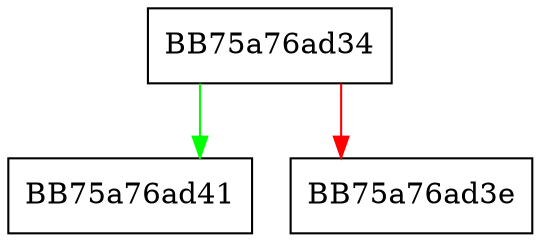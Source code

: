 digraph IsMapsEnabledForHipsRule {
  node [shape="box"];
  graph [splines=ortho];
  BB75a76ad34 -> BB75a76ad41 [color="green"];
  BB75a76ad34 -> BB75a76ad3e [color="red"];
}